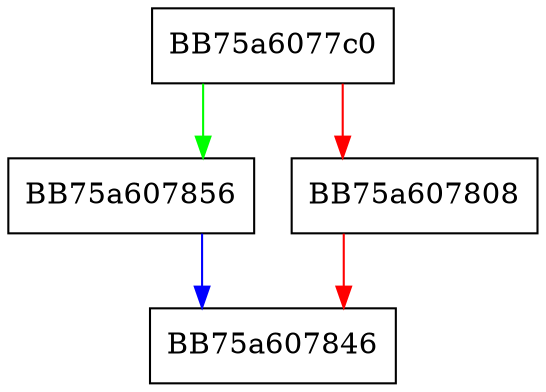 digraph GetSizeInSectors {
  node [shape="box"];
  graph [splines=ortho];
  BB75a6077c0 -> BB75a607856 [color="green"];
  BB75a6077c0 -> BB75a607808 [color="red"];
  BB75a607808 -> BB75a607846 [color="red"];
  BB75a607856 -> BB75a607846 [color="blue"];
}